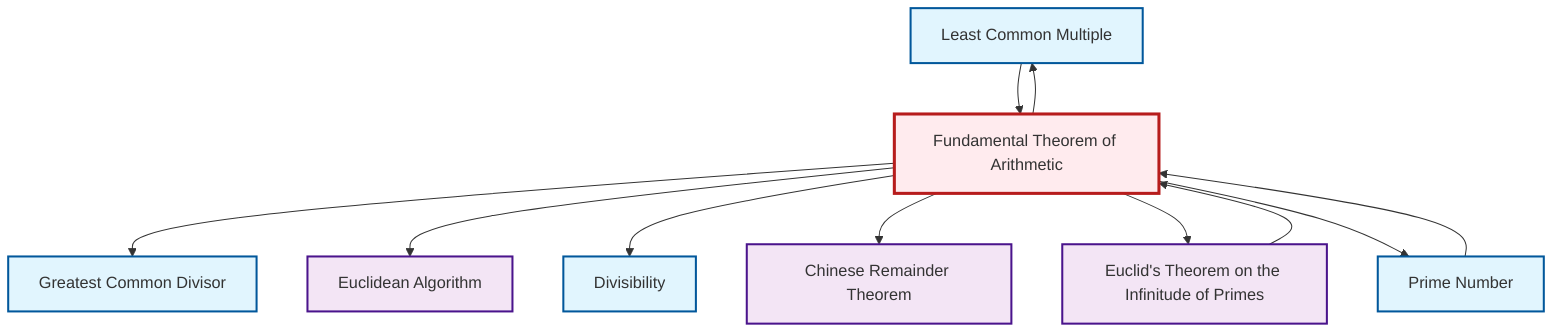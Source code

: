 graph TD
    classDef definition fill:#e1f5fe,stroke:#01579b,stroke-width:2px
    classDef theorem fill:#f3e5f5,stroke:#4a148c,stroke-width:2px
    classDef axiom fill:#fff3e0,stroke:#e65100,stroke-width:2px
    classDef example fill:#e8f5e9,stroke:#1b5e20,stroke-width:2px
    classDef current fill:#ffebee,stroke:#b71c1c,stroke-width:3px
    def-divisibility["Divisibility"]:::definition
    def-gcd["Greatest Common Divisor"]:::definition
    def-lcm["Least Common Multiple"]:::definition
    thm-euclidean-algorithm["Euclidean Algorithm"]:::theorem
    def-prime["Prime Number"]:::definition
    thm-chinese-remainder["Chinese Remainder Theorem"]:::theorem
    thm-euclid-infinitude-primes["Euclid's Theorem on the Infinitude of Primes"]:::theorem
    thm-fundamental-arithmetic["Fundamental Theorem of Arithmetic"]:::theorem
    thm-fundamental-arithmetic --> def-gcd
    thm-fundamental-arithmetic --> thm-euclidean-algorithm
    thm-fundamental-arithmetic --> def-divisibility
    thm-fundamental-arithmetic --> thm-chinese-remainder
    thm-fundamental-arithmetic --> def-lcm
    thm-fundamental-arithmetic --> thm-euclid-infinitude-primes
    thm-fundamental-arithmetic --> def-prime
    thm-euclid-infinitude-primes --> thm-fundamental-arithmetic
    def-prime --> thm-fundamental-arithmetic
    def-lcm --> thm-fundamental-arithmetic
    class thm-fundamental-arithmetic current